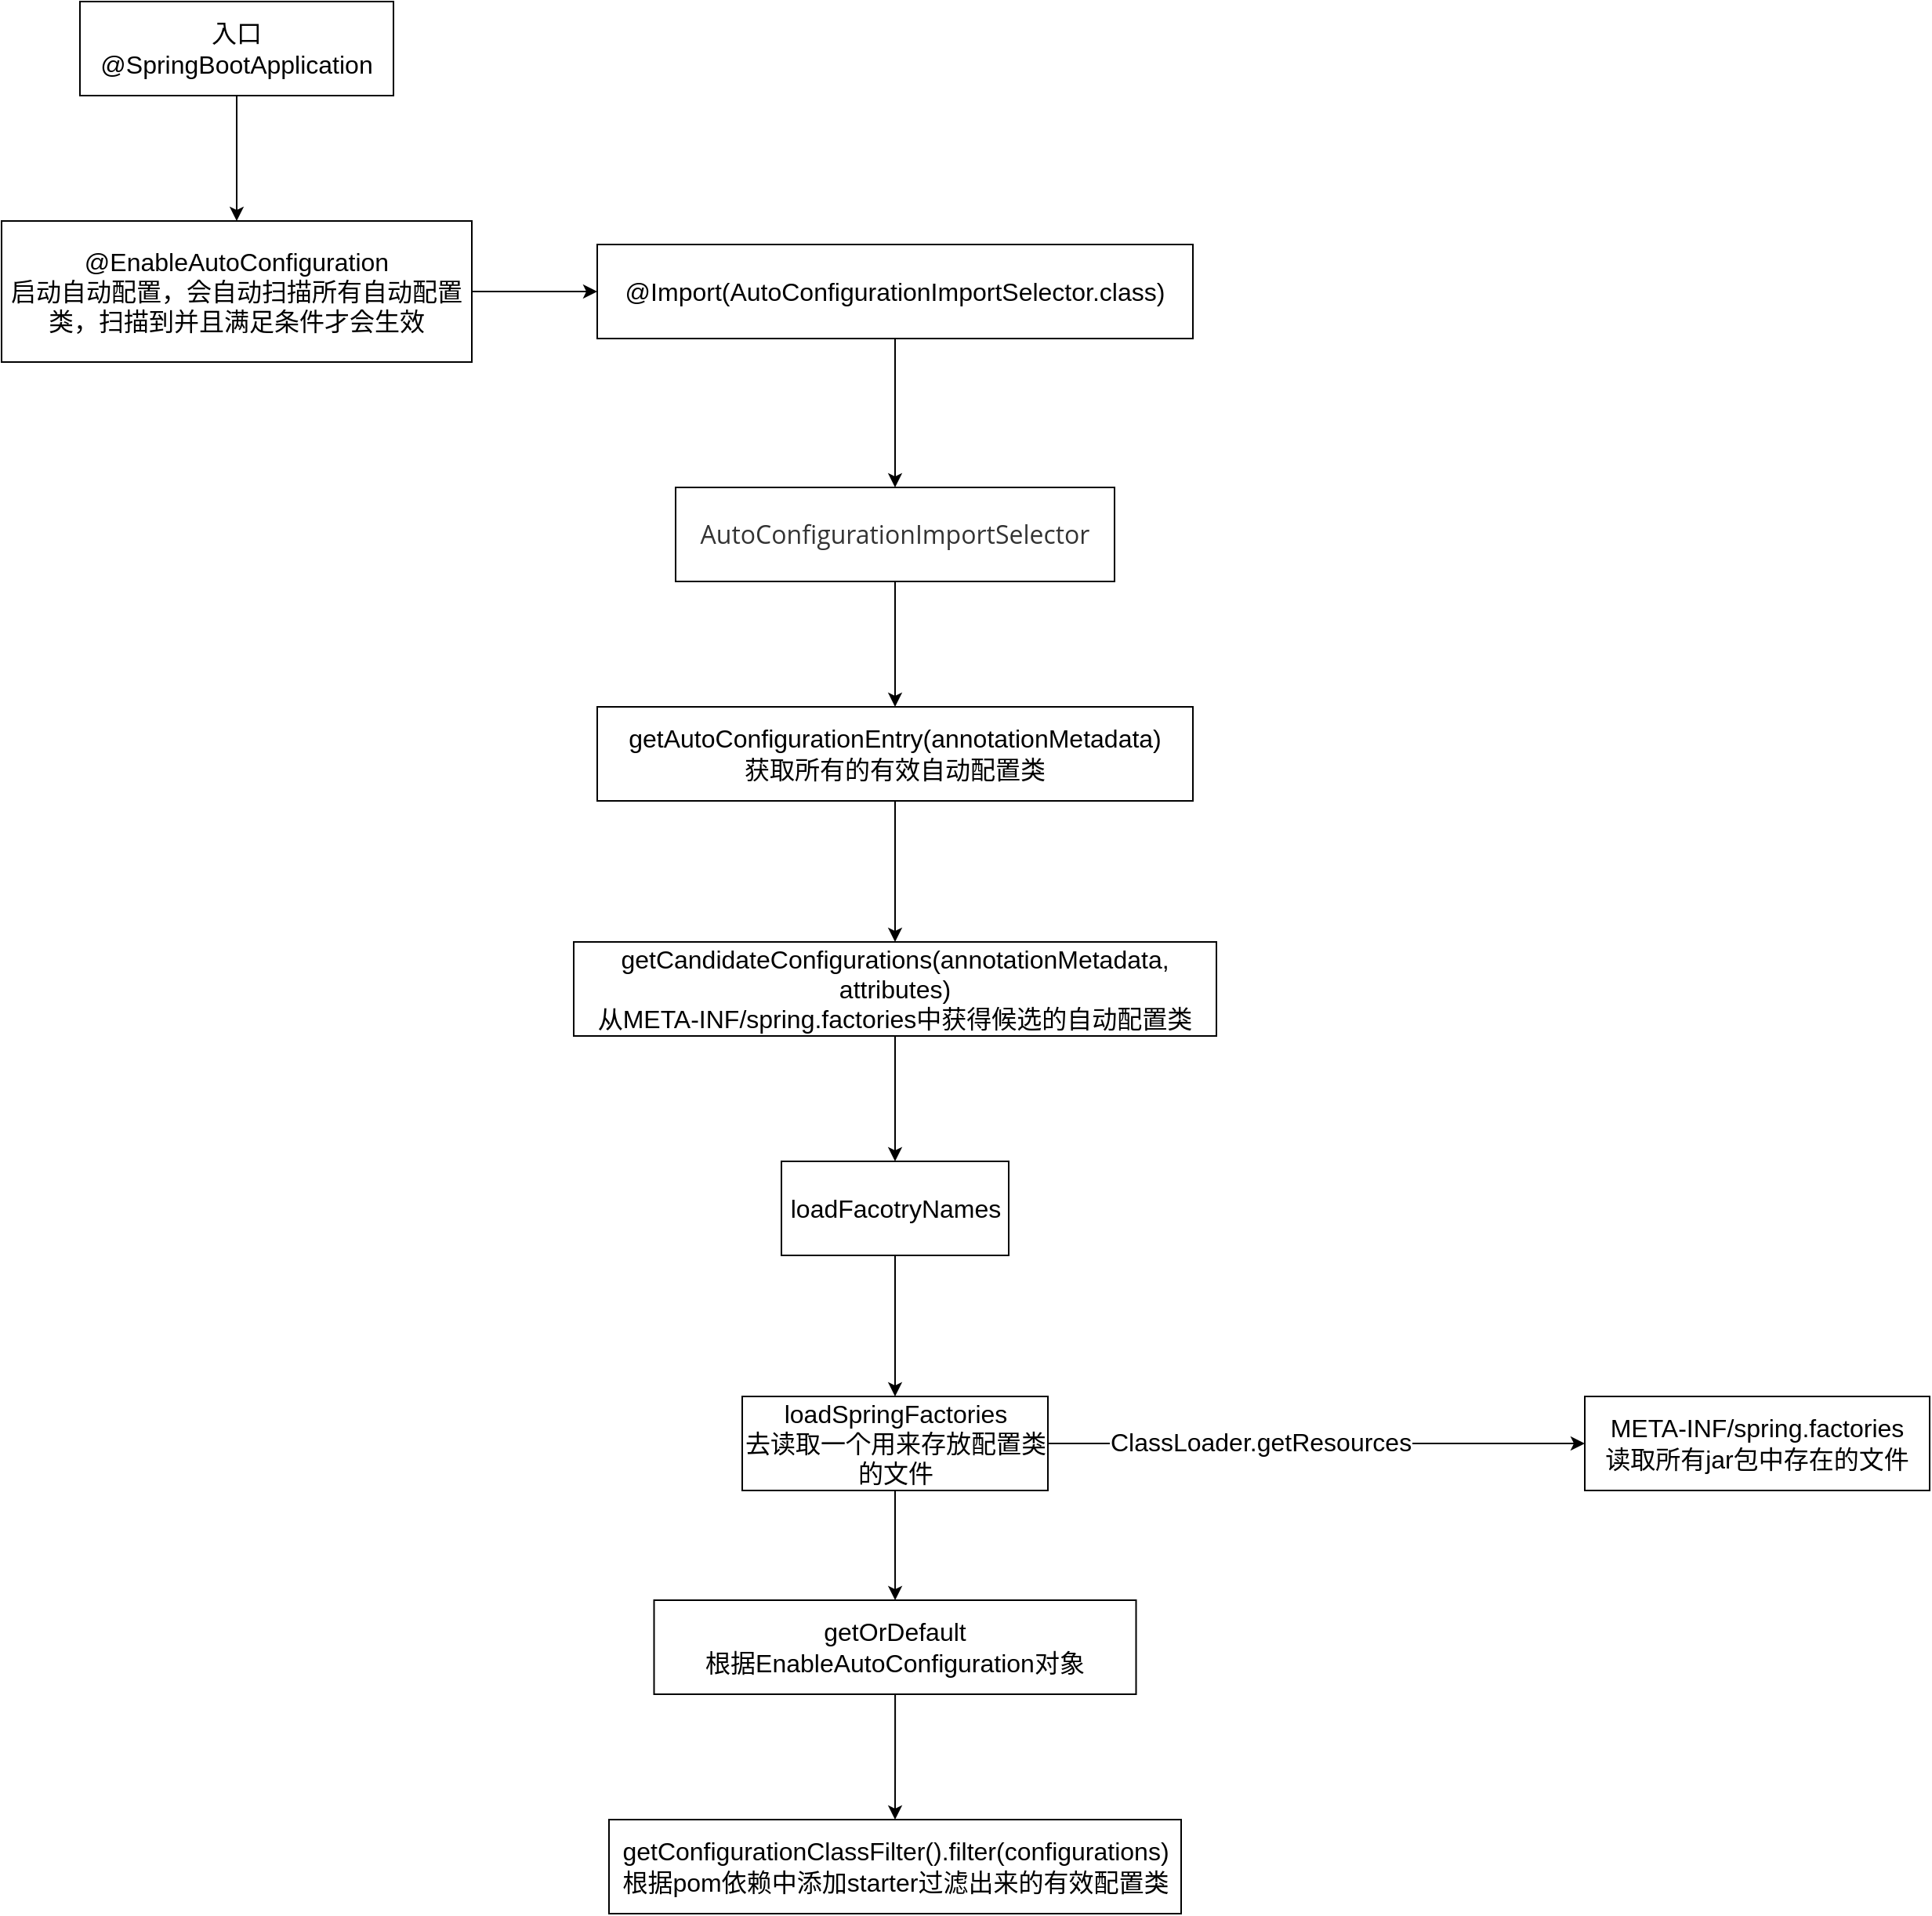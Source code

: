 <mxfile version="16.5.6" type="github">
  <diagram id="1Ly_ykDq4DCkkl1BJXWj" name="第 1 页">
    <mxGraphModel dx="2249" dy="706" grid="1" gridSize="10" guides="1" tooltips="1" connect="1" arrows="1" fold="1" page="1" pageScale="1" pageWidth="827" pageHeight="1169" math="0" shadow="0">
      <root>
        <mxCell id="0" />
        <mxCell id="1" parent="0" />
        <mxCell id="SpTdvMsM4vrl7f9LALOI-3" value="" style="edgeStyle=orthogonalEdgeStyle;rounded=0;orthogonalLoop=1;jettySize=auto;html=1;fontSize=16;" edge="1" parent="1" source="SpTdvMsM4vrl7f9LALOI-1" target="SpTdvMsM4vrl7f9LALOI-2">
          <mxGeometry relative="1" as="geometry" />
        </mxCell>
        <mxCell id="SpTdvMsM4vrl7f9LALOI-1" value="入口&lt;br style=&quot;font-size: 16px;&quot;&gt;@SpringBootApplication" style="rounded=0;whiteSpace=wrap;html=1;fontSize=16;" vertex="1" parent="1">
          <mxGeometry x="10" y="50" width="200" height="60" as="geometry" />
        </mxCell>
        <mxCell id="SpTdvMsM4vrl7f9LALOI-5" value="" style="edgeStyle=orthogonalEdgeStyle;rounded=0;orthogonalLoop=1;jettySize=auto;html=1;fontSize=16;" edge="1" parent="1" source="SpTdvMsM4vrl7f9LALOI-2" target="SpTdvMsM4vrl7f9LALOI-4">
          <mxGeometry relative="1" as="geometry" />
        </mxCell>
        <mxCell id="SpTdvMsM4vrl7f9LALOI-2" value="@EnableAutoConfiguration&lt;br style=&quot;font-size: 16px;&quot;&gt;启动自动配置，会自动扫描所有自动配置类，扫描到并且满足条件才会生效" style="whiteSpace=wrap;html=1;rounded=0;fontSize=16;" vertex="1" parent="1">
          <mxGeometry x="-40" y="190" width="300" height="90" as="geometry" />
        </mxCell>
        <mxCell id="SpTdvMsM4vrl7f9LALOI-7" value="" style="edgeStyle=orthogonalEdgeStyle;rounded=0;orthogonalLoop=1;jettySize=auto;html=1;fontSize=16;" edge="1" parent="1" source="SpTdvMsM4vrl7f9LALOI-4" target="SpTdvMsM4vrl7f9LALOI-6">
          <mxGeometry relative="1" as="geometry" />
        </mxCell>
        <mxCell id="SpTdvMsM4vrl7f9LALOI-4" value="@Import(AutoConfigurationImportSelector.class)" style="whiteSpace=wrap;html=1;rounded=0;fontSize=16;" vertex="1" parent="1">
          <mxGeometry x="340" y="205" width="380" height="60" as="geometry" />
        </mxCell>
        <mxCell id="SpTdvMsM4vrl7f9LALOI-9" value="" style="edgeStyle=orthogonalEdgeStyle;rounded=0;orthogonalLoop=1;jettySize=auto;html=1;fontSize=16;" edge="1" parent="1" source="SpTdvMsM4vrl7f9LALOI-6" target="SpTdvMsM4vrl7f9LALOI-8">
          <mxGeometry relative="1" as="geometry" />
        </mxCell>
        <mxCell id="SpTdvMsM4vrl7f9LALOI-6" value="&lt;span style=&quot;color: rgb(51, 51, 51); font-family: &amp;quot;open sans&amp;quot;, &amp;quot;clear sans&amp;quot;, &amp;quot;helvetica neue&amp;quot;, helvetica, arial, &amp;quot;segoe ui emoji&amp;quot;, sans-serif; font-size: 16px; background-color: rgb(255, 255, 255);&quot;&gt;AutoConfigurationImportSelector&lt;/span&gt;" style="whiteSpace=wrap;html=1;rounded=0;fontSize=16;" vertex="1" parent="1">
          <mxGeometry x="390" y="360" width="280" height="60" as="geometry" />
        </mxCell>
        <mxCell id="SpTdvMsM4vrl7f9LALOI-11" value="" style="edgeStyle=orthogonalEdgeStyle;rounded=0;orthogonalLoop=1;jettySize=auto;html=1;fontSize=16;" edge="1" parent="1" source="SpTdvMsM4vrl7f9LALOI-8" target="SpTdvMsM4vrl7f9LALOI-10">
          <mxGeometry relative="1" as="geometry" />
        </mxCell>
        <mxCell id="SpTdvMsM4vrl7f9LALOI-8" value="getAutoConfigurationEntry(annotationMetadata)&lt;br style=&quot;font-size: 16px;&quot;&gt;获取所有的有效自动配置类" style="whiteSpace=wrap;html=1;rounded=0;fontSize=16;" vertex="1" parent="1">
          <mxGeometry x="340" y="500" width="380" height="60" as="geometry" />
        </mxCell>
        <mxCell id="SpTdvMsM4vrl7f9LALOI-13" value="" style="edgeStyle=orthogonalEdgeStyle;rounded=0;orthogonalLoop=1;jettySize=auto;html=1;fontSize=16;" edge="1" parent="1" source="SpTdvMsM4vrl7f9LALOI-10" target="SpTdvMsM4vrl7f9LALOI-12">
          <mxGeometry relative="1" as="geometry" />
        </mxCell>
        <mxCell id="SpTdvMsM4vrl7f9LALOI-10" value="getCandidateConfigurations(annotationMetadata, attributes)&lt;br style=&quot;font-size: 16px;&quot;&gt;从META-INF/spring.factories中获得候选的自动配置类" style="whiteSpace=wrap;html=1;rounded=0;fontSize=16;" vertex="1" parent="1">
          <mxGeometry x="325" y="650" width="410" height="60" as="geometry" />
        </mxCell>
        <mxCell id="SpTdvMsM4vrl7f9LALOI-15" value="" style="edgeStyle=orthogonalEdgeStyle;rounded=0;orthogonalLoop=1;jettySize=auto;html=1;fontSize=16;" edge="1" parent="1" source="SpTdvMsM4vrl7f9LALOI-12" target="SpTdvMsM4vrl7f9LALOI-14">
          <mxGeometry relative="1" as="geometry" />
        </mxCell>
        <mxCell id="SpTdvMsM4vrl7f9LALOI-12" value="loadFacotryNames" style="whiteSpace=wrap;html=1;rounded=0;fontSize=16;" vertex="1" parent="1">
          <mxGeometry x="457.5" y="790" width="145" height="60" as="geometry" />
        </mxCell>
        <mxCell id="SpTdvMsM4vrl7f9LALOI-17" value="" style="edgeStyle=orthogonalEdgeStyle;rounded=0;orthogonalLoop=1;jettySize=auto;html=1;fontSize=16;" edge="1" parent="1" source="SpTdvMsM4vrl7f9LALOI-14" target="SpTdvMsM4vrl7f9LALOI-16">
          <mxGeometry relative="1" as="geometry" />
        </mxCell>
        <mxCell id="SpTdvMsM4vrl7f9LALOI-18" value="ClassLoader.getResources" style="edgeLabel;html=1;align=center;verticalAlign=middle;resizable=0;points=[];fontSize=16;" vertex="1" connectable="0" parent="SpTdvMsM4vrl7f9LALOI-17">
          <mxGeometry x="-0.213" y="1" relative="1" as="geometry">
            <mxPoint as="offset" />
          </mxGeometry>
        </mxCell>
        <mxCell id="SpTdvMsM4vrl7f9LALOI-20" value="" style="edgeStyle=orthogonalEdgeStyle;rounded=0;orthogonalLoop=1;jettySize=auto;html=1;fontSize=16;" edge="1" parent="1" source="SpTdvMsM4vrl7f9LALOI-14" target="SpTdvMsM4vrl7f9LALOI-19">
          <mxGeometry relative="1" as="geometry" />
        </mxCell>
        <mxCell id="SpTdvMsM4vrl7f9LALOI-14" value="loadSpringFactories&lt;br style=&quot;font-size: 16px;&quot;&gt;去读取一个用来存放配置类的文件" style="whiteSpace=wrap;html=1;rounded=0;fontSize=16;" vertex="1" parent="1">
          <mxGeometry x="432.5" y="940" width="195" height="60" as="geometry" />
        </mxCell>
        <mxCell id="SpTdvMsM4vrl7f9LALOI-16" value="META-INF/spring.factories&lt;br style=&quot;font-size: 16px;&quot;&gt;读取所有jar包中存在的文件" style="whiteSpace=wrap;html=1;rounded=0;fontSize=16;" vertex="1" parent="1">
          <mxGeometry x="970" y="940" width="220" height="60" as="geometry" />
        </mxCell>
        <mxCell id="SpTdvMsM4vrl7f9LALOI-22" value="" style="edgeStyle=orthogonalEdgeStyle;rounded=0;orthogonalLoop=1;jettySize=auto;html=1;fontSize=16;" edge="1" parent="1" source="SpTdvMsM4vrl7f9LALOI-19" target="SpTdvMsM4vrl7f9LALOI-21">
          <mxGeometry relative="1" as="geometry" />
        </mxCell>
        <mxCell id="SpTdvMsM4vrl7f9LALOI-19" value="getOrDefault&lt;br style=&quot;font-size: 16px;&quot;&gt;根据EnableAutoConfiguration对象" style="whiteSpace=wrap;html=1;rounded=0;fontSize=16;" vertex="1" parent="1">
          <mxGeometry x="376.25" y="1070" width="307.5" height="60" as="geometry" />
        </mxCell>
        <mxCell id="SpTdvMsM4vrl7f9LALOI-21" value="getConfigurationClassFilter().filter(configurations)&lt;br style=&quot;font-size: 16px;&quot;&gt;根据pom依赖中添加starter过滤出来的有效配置类" style="whiteSpace=wrap;html=1;rounded=0;fontSize=16;" vertex="1" parent="1">
          <mxGeometry x="347.5" y="1210" width="365" height="60" as="geometry" />
        </mxCell>
      </root>
    </mxGraphModel>
  </diagram>
</mxfile>

